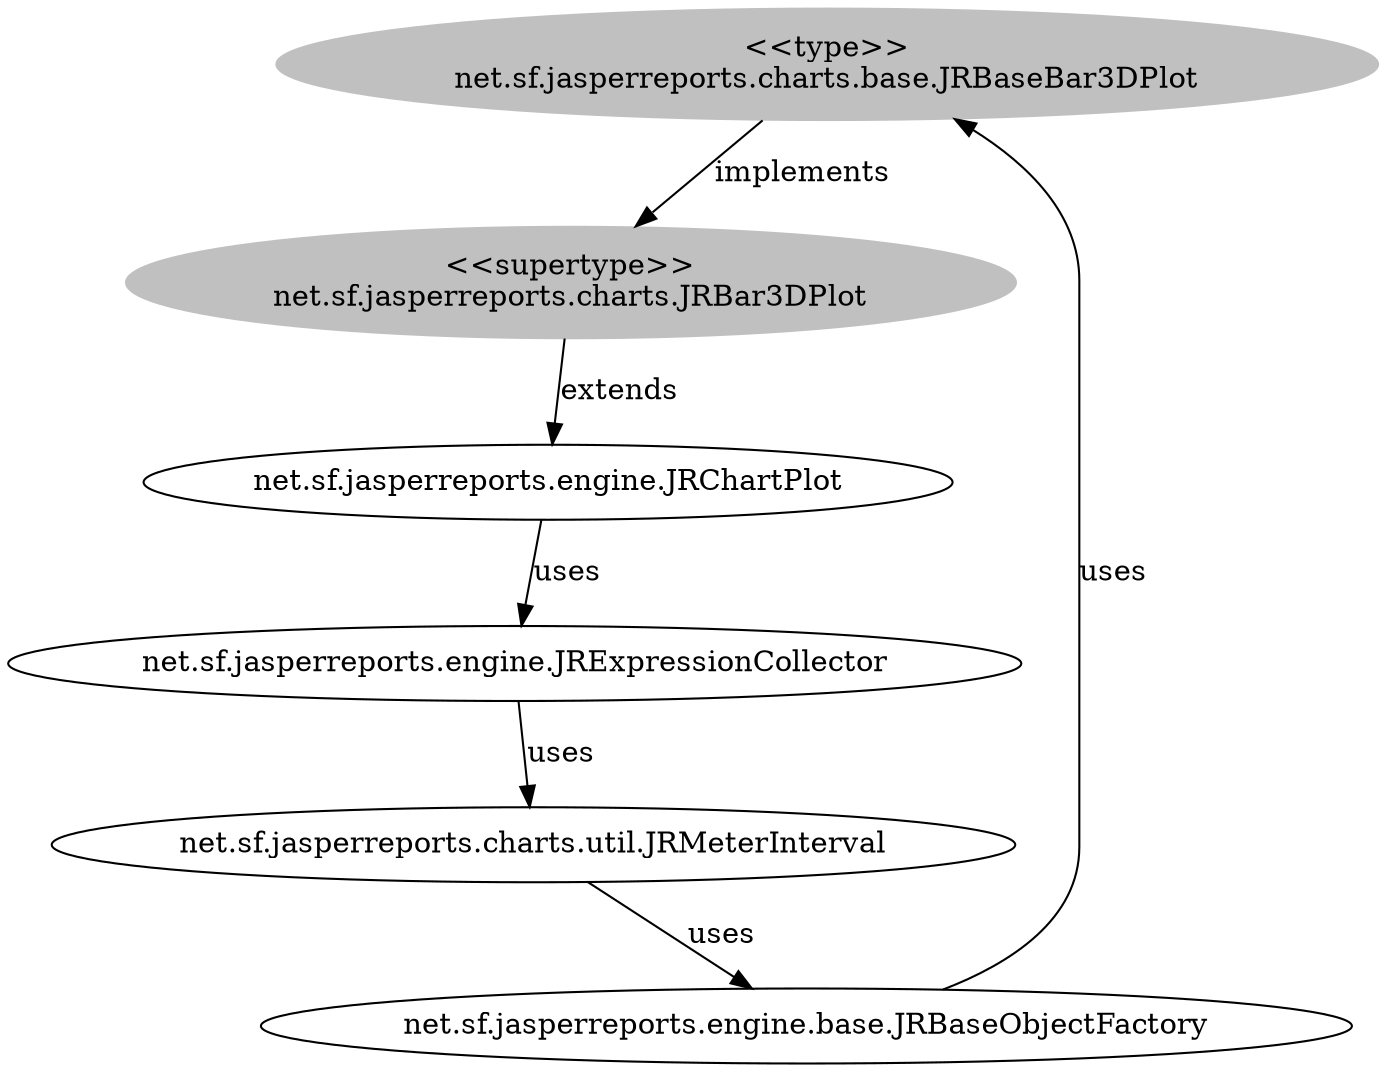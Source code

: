 digraph stk {
	net_sf_jasperreports_charts_base_JRBaseBar3DPlot [label="<<type>>
net.sf.jasperreports.charts.base.JRBaseBar3DPlot",style=filled,color="grey"];
	net_sf_jasperreports_charts_JRBar3DPlot [label="<<supertype>>
net.sf.jasperreports.charts.JRBar3DPlot",style=filled,color="grey"];
	net_sf_jasperreports_engine_base_JRBaseObjectFactory [label="net.sf.jasperreports.engine.base.JRBaseObjectFactory"];
	net_sf_jasperreports_engine_JRExpressionCollector [label="net.sf.jasperreports.engine.JRExpressionCollector"];
	net_sf_jasperreports_charts_util_JRMeterInterval [label="net.sf.jasperreports.charts.util.JRMeterInterval"];
	net_sf_jasperreports_engine_JRChartPlot [label="net.sf.jasperreports.engine.JRChartPlot"];
	net_sf_jasperreports_charts_base_JRBaseBar3DPlot -> net_sf_jasperreports_charts_JRBar3DPlot [label=implements];
	net_sf_jasperreports_charts_JRBar3DPlot -> net_sf_jasperreports_engine_JRChartPlot [label=extends];
	net_sf_jasperreports_engine_JRChartPlot -> net_sf_jasperreports_engine_JRExpressionCollector [label=uses];
	net_sf_jasperreports_engine_JRExpressionCollector -> net_sf_jasperreports_charts_util_JRMeterInterval [label=uses];
	net_sf_jasperreports_charts_util_JRMeterInterval -> net_sf_jasperreports_engine_base_JRBaseObjectFactory [label=uses];
	net_sf_jasperreports_engine_base_JRBaseObjectFactory -> net_sf_jasperreports_charts_base_JRBaseBar3DPlot [label=uses];
}
